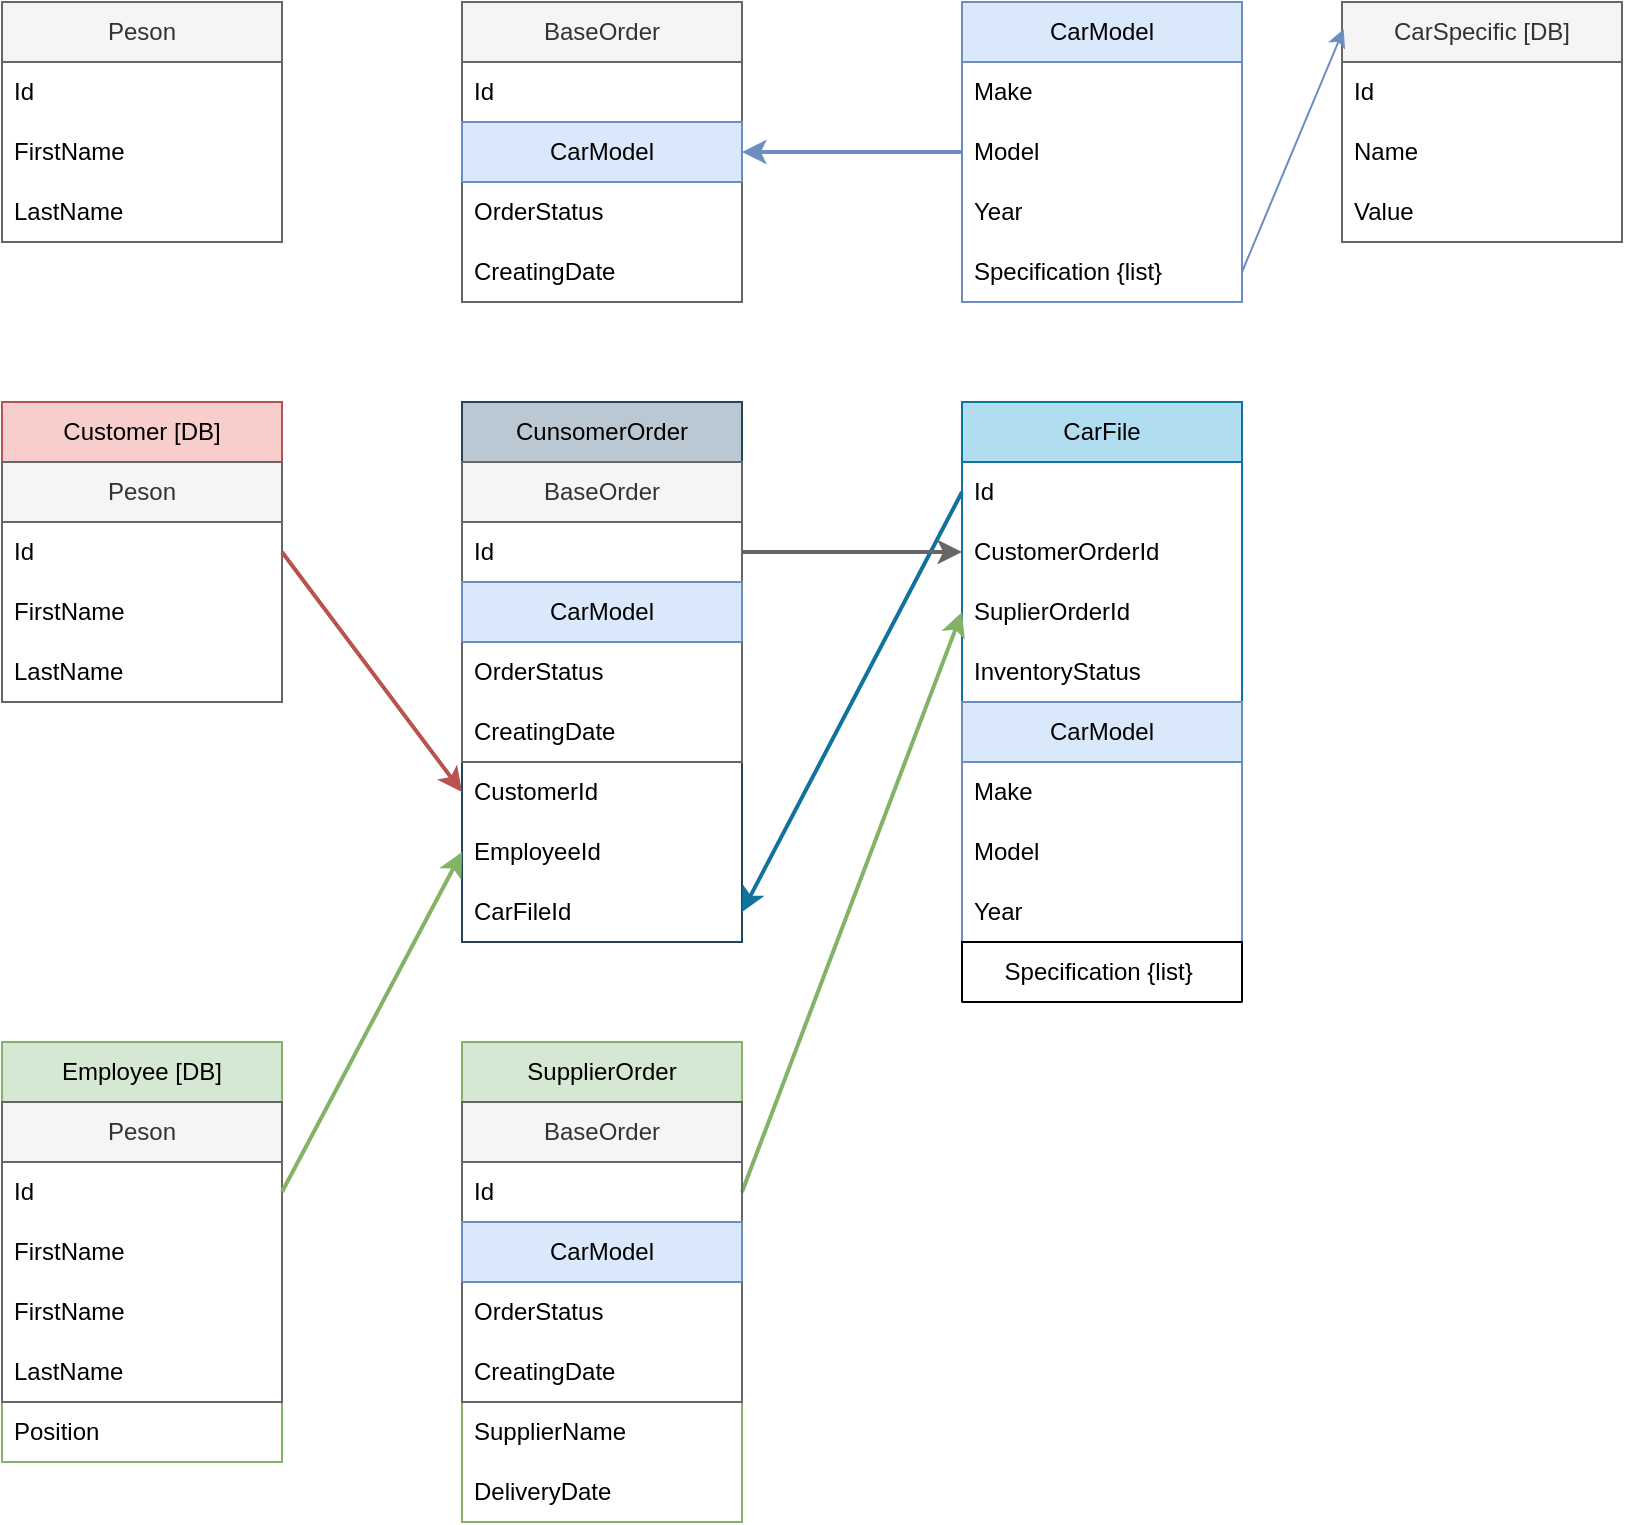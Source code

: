 <mxfile version="24.1.0" type="device" pages="2">
  <diagram name="Object" id="bpm5chE8lSnPm8lg87Cs">
    <mxGraphModel dx="1877" dy="621" grid="1" gridSize="10" guides="1" tooltips="1" connect="1" arrows="1" fold="1" page="1" pageScale="1" pageWidth="827" pageHeight="1169" math="0" shadow="0">
      <root>
        <mxCell id="0" />
        <mxCell id="1" parent="0" />
        <mxCell id="2c8GSqsffMtNR6PWvHCJ-2" value="Employee [DB]" style="swimlane;fontStyle=0;childLayout=stackLayout;horizontal=1;startSize=30;horizontalStack=0;resizeParent=1;resizeParentMax=0;resizeLast=0;collapsible=1;marginBottom=0;whiteSpace=wrap;html=1;fillColor=#d5e8d4;strokeColor=#82b366;" vertex="1" parent="1">
          <mxGeometry x="-310" y="540" width="140" height="210" as="geometry" />
        </mxCell>
        <mxCell id="PHymTagOxx6_oRwfey4x-19" value="Peson" style="swimlane;fontStyle=0;childLayout=stackLayout;horizontal=1;startSize=30;horizontalStack=0;resizeParent=1;resizeParentMax=0;resizeLast=0;collapsible=1;marginBottom=0;whiteSpace=wrap;html=1;fillColor=#f5f5f5;fontColor=#333333;strokeColor=#666666;" vertex="1" parent="2c8GSqsffMtNR6PWvHCJ-2">
          <mxGeometry y="30" width="140" height="150" as="geometry">
            <mxRectangle y="30" width="140" height="30" as="alternateBounds" />
          </mxGeometry>
        </mxCell>
        <mxCell id="PHymTagOxx6_oRwfey4x-20" value="Id" style="text;strokeColor=none;fillColor=none;align=left;verticalAlign=middle;spacingLeft=4;spacingRight=4;overflow=hidden;points=[[0,0.5],[1,0.5]];portConstraint=eastwest;rotatable=0;whiteSpace=wrap;html=1;" vertex="1" parent="PHymTagOxx6_oRwfey4x-19">
          <mxGeometry y="30" width="140" height="30" as="geometry" />
        </mxCell>
        <mxCell id="PHymTagOxx6_oRwfey4x-21" value="FirstName" style="text;strokeColor=none;fillColor=none;align=left;verticalAlign=middle;spacingLeft=4;spacingRight=4;overflow=hidden;points=[[0,0.5],[1,0.5]];portConstraint=eastwest;rotatable=0;whiteSpace=wrap;html=1;" vertex="1" parent="PHymTagOxx6_oRwfey4x-19">
          <mxGeometry y="60" width="140" height="30" as="geometry" />
        </mxCell>
        <mxCell id="PHymTagOxx6_oRwfey4x-23" value="FirstName" style="text;strokeColor=none;fillColor=none;align=left;verticalAlign=middle;spacingLeft=4;spacingRight=4;overflow=hidden;points=[[0,0.5],[1,0.5]];portConstraint=eastwest;rotatable=0;whiteSpace=wrap;html=1;" vertex="1" parent="PHymTagOxx6_oRwfey4x-19">
          <mxGeometry y="90" width="140" height="30" as="geometry" />
        </mxCell>
        <mxCell id="PHymTagOxx6_oRwfey4x-22" value="LastName" style="text;strokeColor=none;fillColor=none;align=left;verticalAlign=middle;spacingLeft=4;spacingRight=4;overflow=hidden;points=[[0,0.5],[1,0.5]];portConstraint=eastwest;rotatable=0;whiteSpace=wrap;html=1;" vertex="1" parent="PHymTagOxx6_oRwfey4x-19">
          <mxGeometry y="120" width="140" height="30" as="geometry" />
        </mxCell>
        <mxCell id="2c8GSqsffMtNR6PWvHCJ-6" value="Position" style="text;strokeColor=none;fillColor=none;align=left;verticalAlign=middle;spacingLeft=4;spacingRight=4;overflow=hidden;points=[[0,0.5],[1,0.5]];portConstraint=eastwest;rotatable=0;whiteSpace=wrap;html=1;" vertex="1" parent="2c8GSqsffMtNR6PWvHCJ-2">
          <mxGeometry y="180" width="140" height="30" as="geometry" />
        </mxCell>
        <mxCell id="2c8GSqsffMtNR6PWvHCJ-7" value="Customer [DB]" style="swimlane;fontStyle=0;childLayout=stackLayout;horizontal=1;startSize=30;horizontalStack=0;resizeParent=1;resizeParentMax=0;resizeLast=0;collapsible=1;marginBottom=0;whiteSpace=wrap;html=1;fillColor=#f8cecc;strokeColor=#b85450;" vertex="1" parent="1">
          <mxGeometry x="-310" y="220" width="140" height="150" as="geometry" />
        </mxCell>
        <mxCell id="PHymTagOxx6_oRwfey4x-14" value="Peson" style="swimlane;fontStyle=0;childLayout=stackLayout;horizontal=1;startSize=30;horizontalStack=0;resizeParent=1;resizeParentMax=0;resizeLast=0;collapsible=1;marginBottom=0;whiteSpace=wrap;html=1;fillColor=#f5f5f5;fontColor=#333333;strokeColor=#666666;" vertex="1" parent="2c8GSqsffMtNR6PWvHCJ-7">
          <mxGeometry y="30" width="140" height="120" as="geometry">
            <mxRectangle y="30" width="140" height="30" as="alternateBounds" />
          </mxGeometry>
        </mxCell>
        <mxCell id="PHymTagOxx6_oRwfey4x-15" value="Id" style="text;strokeColor=none;fillColor=none;align=left;verticalAlign=middle;spacingLeft=4;spacingRight=4;overflow=hidden;points=[[0,0.5],[1,0.5]];portConstraint=eastwest;rotatable=0;whiteSpace=wrap;html=1;" vertex="1" parent="PHymTagOxx6_oRwfey4x-14">
          <mxGeometry y="30" width="140" height="30" as="geometry" />
        </mxCell>
        <mxCell id="PHymTagOxx6_oRwfey4x-16" value="FirstName" style="text;strokeColor=none;fillColor=none;align=left;verticalAlign=middle;spacingLeft=4;spacingRight=4;overflow=hidden;points=[[0,0.5],[1,0.5]];portConstraint=eastwest;rotatable=0;whiteSpace=wrap;html=1;" vertex="1" parent="PHymTagOxx6_oRwfey4x-14">
          <mxGeometry y="60" width="140" height="30" as="geometry" />
        </mxCell>
        <mxCell id="PHymTagOxx6_oRwfey4x-17" value="LastName" style="text;strokeColor=none;fillColor=none;align=left;verticalAlign=middle;spacingLeft=4;spacingRight=4;overflow=hidden;points=[[0,0.5],[1,0.5]];portConstraint=eastwest;rotatable=0;whiteSpace=wrap;html=1;" vertex="1" parent="PHymTagOxx6_oRwfey4x-14">
          <mxGeometry y="90" width="140" height="30" as="geometry" />
        </mxCell>
        <mxCell id="2c8GSqsffMtNR6PWvHCJ-22" value="CarSpecific [DB]" style="swimlane;fontStyle=0;childLayout=stackLayout;horizontal=1;startSize=30;horizontalStack=0;resizeParent=1;resizeParentMax=0;resizeLast=0;collapsible=1;marginBottom=0;whiteSpace=wrap;html=1;fillColor=#f5f5f5;fontColor=#333333;strokeColor=#666666;" vertex="1" parent="1">
          <mxGeometry x="360" y="20" width="140" height="120" as="geometry" />
        </mxCell>
        <mxCell id="2c8GSqsffMtNR6PWvHCJ-23" value="Id" style="text;strokeColor=none;fillColor=none;align=left;verticalAlign=middle;spacingLeft=4;spacingRight=4;overflow=hidden;points=[[0,0.5],[1,0.5]];portConstraint=eastwest;rotatable=0;whiteSpace=wrap;html=1;" vertex="1" parent="2c8GSqsffMtNR6PWvHCJ-22">
          <mxGeometry y="30" width="140" height="30" as="geometry" />
        </mxCell>
        <mxCell id="2c8GSqsffMtNR6PWvHCJ-24" value="Name" style="text;strokeColor=none;fillColor=none;align=left;verticalAlign=middle;spacingLeft=4;spacingRight=4;overflow=hidden;points=[[0,0.5],[1,0.5]];portConstraint=eastwest;rotatable=0;whiteSpace=wrap;html=1;" vertex="1" parent="2c8GSqsffMtNR6PWvHCJ-22">
          <mxGeometry y="60" width="140" height="30" as="geometry" />
        </mxCell>
        <mxCell id="2c8GSqsffMtNR6PWvHCJ-25" value="Value" style="text;strokeColor=none;fillColor=none;align=left;verticalAlign=middle;spacingLeft=4;spacingRight=4;overflow=hidden;points=[[0,0.5],[1,0.5]];portConstraint=eastwest;rotatable=0;whiteSpace=wrap;html=1;" vertex="1" parent="2c8GSqsffMtNR6PWvHCJ-22">
          <mxGeometry y="90" width="140" height="30" as="geometry" />
        </mxCell>
        <mxCell id="2c8GSqsffMtNR6PWvHCJ-26" style="edgeStyle=none;rounded=0;orthogonalLoop=1;jettySize=auto;html=1;entryX=0.006;entryY=0.113;entryDx=0;entryDy=0;entryPerimeter=0;fillColor=#dae8fc;strokeColor=#6c8ebf;exitX=1;exitY=0.5;exitDx=0;exitDy=0;" edge="1" parent="1" source="2c8GSqsffMtNR6PWvHCJ-20" target="2c8GSqsffMtNR6PWvHCJ-22">
          <mxGeometry relative="1" as="geometry" />
        </mxCell>
        <mxCell id="2c8GSqsffMtNR6PWvHCJ-28" value="CarFile" style="swimlane;fontStyle=0;childLayout=stackLayout;horizontal=1;startSize=30;horizontalStack=0;resizeParent=1;resizeParentMax=0;resizeLast=0;collapsible=1;marginBottom=0;whiteSpace=wrap;html=1;fillColor=#b1ddf0;strokeColor=#10739e;" vertex="1" parent="1">
          <mxGeometry x="170" y="220" width="140" height="300" as="geometry" />
        </mxCell>
        <mxCell id="2c8GSqsffMtNR6PWvHCJ-29" value="Id" style="text;strokeColor=none;fillColor=none;align=left;verticalAlign=middle;spacingLeft=4;spacingRight=4;overflow=hidden;points=[[0,0.5],[1,0.5]];portConstraint=eastwest;rotatable=0;whiteSpace=wrap;html=1;" vertex="1" parent="2c8GSqsffMtNR6PWvHCJ-28">
          <mxGeometry y="30" width="140" height="30" as="geometry" />
        </mxCell>
        <mxCell id="2c8GSqsffMtNR6PWvHCJ-31" value="CustomerOrderId" style="text;strokeColor=none;fillColor=none;align=left;verticalAlign=middle;spacingLeft=4;spacingRight=4;overflow=hidden;points=[[0,0.5],[1,0.5]];portConstraint=eastwest;rotatable=0;whiteSpace=wrap;html=1;" vertex="1" parent="2c8GSqsffMtNR6PWvHCJ-28">
          <mxGeometry y="60" width="140" height="30" as="geometry" />
        </mxCell>
        <mxCell id="2c8GSqsffMtNR6PWvHCJ-30" value="SuplierOrderId" style="text;strokeColor=none;fillColor=none;align=left;verticalAlign=middle;spacingLeft=4;spacingRight=4;overflow=hidden;points=[[0,0.5],[1,0.5]];portConstraint=eastwest;rotatable=0;whiteSpace=wrap;html=1;" vertex="1" parent="2c8GSqsffMtNR6PWvHCJ-28">
          <mxGeometry y="90" width="140" height="30" as="geometry" />
        </mxCell>
        <mxCell id="2c8GSqsffMtNR6PWvHCJ-62" value="InventoryStatus" style="text;strokeColor=none;fillColor=none;align=left;verticalAlign=middle;spacingLeft=4;spacingRight=4;overflow=hidden;points=[[0,0.5],[1,0.5]];portConstraint=eastwest;rotatable=0;whiteSpace=wrap;html=1;" vertex="1" parent="2c8GSqsffMtNR6PWvHCJ-28">
          <mxGeometry y="120" width="140" height="30" as="geometry" />
        </mxCell>
        <mxCell id="2c8GSqsffMtNR6PWvHCJ-32" value="CarModel" style="swimlane;fontStyle=0;childLayout=stackLayout;horizontal=1;startSize=30;horizontalStack=0;resizeParent=1;resizeParentMax=0;resizeLast=0;collapsible=1;marginBottom=0;whiteSpace=wrap;html=1;fillColor=#dae8fc;strokeColor=#6c8ebf;" vertex="1" parent="2c8GSqsffMtNR6PWvHCJ-28">
          <mxGeometry y="150" width="140" height="150" as="geometry">
            <mxRectangle y="150" width="140" height="30" as="alternateBounds" />
          </mxGeometry>
        </mxCell>
        <mxCell id="2c8GSqsffMtNR6PWvHCJ-33" value="Make" style="text;strokeColor=none;fillColor=none;align=left;verticalAlign=middle;spacingLeft=4;spacingRight=4;overflow=hidden;points=[[0,0.5],[1,0.5]];portConstraint=eastwest;rotatable=0;whiteSpace=wrap;html=1;" vertex="1" parent="2c8GSqsffMtNR6PWvHCJ-32">
          <mxGeometry y="30" width="140" height="30" as="geometry" />
        </mxCell>
        <mxCell id="2c8GSqsffMtNR6PWvHCJ-34" value="Model" style="text;strokeColor=none;fillColor=none;align=left;verticalAlign=middle;spacingLeft=4;spacingRight=4;overflow=hidden;points=[[0,0.5],[1,0.5]];portConstraint=eastwest;rotatable=0;whiteSpace=wrap;html=1;" vertex="1" parent="2c8GSqsffMtNR6PWvHCJ-32">
          <mxGeometry y="60" width="140" height="30" as="geometry" />
        </mxCell>
        <mxCell id="2c8GSqsffMtNR6PWvHCJ-35" value="Year" style="text;strokeColor=none;fillColor=none;align=left;verticalAlign=middle;spacingLeft=4;spacingRight=4;overflow=hidden;points=[[0,0.5],[1,0.5]];portConstraint=eastwest;rotatable=0;whiteSpace=wrap;html=1;" vertex="1" parent="2c8GSqsffMtNR6PWvHCJ-32">
          <mxGeometry y="90" width="140" height="30" as="geometry" />
        </mxCell>
        <mxCell id="2c8GSqsffMtNR6PWvHCJ-41" value="&lt;span style=&quot;text-align: left;&quot;&gt;Specification {list}&amp;nbsp;&lt;/span&gt;" style="swimlane;fontStyle=0;childLayout=stackLayout;horizontal=1;startSize=30;horizontalStack=0;resizeParent=1;resizeParentMax=0;resizeLast=0;collapsible=1;marginBottom=0;whiteSpace=wrap;html=1;" vertex="1" collapsed="1" parent="2c8GSqsffMtNR6PWvHCJ-32">
          <mxGeometry y="120" width="140" height="30" as="geometry">
            <mxRectangle y="120" width="140" height="120" as="alternateBounds" />
          </mxGeometry>
        </mxCell>
        <mxCell id="2c8GSqsffMtNR6PWvHCJ-45" value="CarSpecific [DB]" style="swimlane;fontStyle=0;childLayout=stackLayout;horizontal=1;startSize=30;horizontalStack=0;resizeParent=1;resizeParentMax=0;resizeLast=0;collapsible=1;marginBottom=0;whiteSpace=wrap;html=1;fillColor=#f5f5f5;fontColor=#333333;strokeColor=#666666;" vertex="1" collapsed="1" parent="2c8GSqsffMtNR6PWvHCJ-41">
          <mxGeometry y="30" width="140" height="30" as="geometry">
            <mxRectangle y="60" width="140" height="120" as="alternateBounds" />
          </mxGeometry>
        </mxCell>
        <mxCell id="2c8GSqsffMtNR6PWvHCJ-46" value="Id" style="text;strokeColor=none;fillColor=none;align=left;verticalAlign=middle;spacingLeft=4;spacingRight=4;overflow=hidden;points=[[0,0.5],[1,0.5]];portConstraint=eastwest;rotatable=0;whiteSpace=wrap;html=1;" vertex="1" parent="2c8GSqsffMtNR6PWvHCJ-45">
          <mxGeometry y="30" width="140" height="30" as="geometry" />
        </mxCell>
        <mxCell id="2c8GSqsffMtNR6PWvHCJ-47" value="Name" style="text;strokeColor=none;fillColor=none;align=left;verticalAlign=middle;spacingLeft=4;spacingRight=4;overflow=hidden;points=[[0,0.5],[1,0.5]];portConstraint=eastwest;rotatable=0;whiteSpace=wrap;html=1;" vertex="1" parent="2c8GSqsffMtNR6PWvHCJ-45">
          <mxGeometry y="60" width="140" height="30" as="geometry" />
        </mxCell>
        <mxCell id="2c8GSqsffMtNR6PWvHCJ-48" value="Value" style="text;strokeColor=none;fillColor=none;align=left;verticalAlign=middle;spacingLeft=4;spacingRight=4;overflow=hidden;points=[[0,0.5],[1,0.5]];portConstraint=eastwest;rotatable=0;whiteSpace=wrap;html=1;" vertex="1" parent="2c8GSqsffMtNR6PWvHCJ-45">
          <mxGeometry y="90" width="140" height="30" as="geometry" />
        </mxCell>
        <mxCell id="2c8GSqsffMtNR6PWvHCJ-53" value="CarSpecific [DB]" style="swimlane;fontStyle=0;childLayout=stackLayout;horizontal=1;startSize=30;horizontalStack=0;resizeParent=1;resizeParentMax=0;resizeLast=0;collapsible=1;marginBottom=0;whiteSpace=wrap;html=1;fillColor=#f5f5f5;fontColor=#333333;strokeColor=#666666;" vertex="1" collapsed="1" parent="2c8GSqsffMtNR6PWvHCJ-41">
          <mxGeometry y="60" width="140" height="30" as="geometry">
            <mxRectangle y="60" width="140" height="120" as="alternateBounds" />
          </mxGeometry>
        </mxCell>
        <mxCell id="2c8GSqsffMtNR6PWvHCJ-54" value="Id" style="text;strokeColor=none;fillColor=none;align=left;verticalAlign=middle;spacingLeft=4;spacingRight=4;overflow=hidden;points=[[0,0.5],[1,0.5]];portConstraint=eastwest;rotatable=0;whiteSpace=wrap;html=1;" vertex="1" parent="2c8GSqsffMtNR6PWvHCJ-53">
          <mxGeometry y="30" width="140" height="30" as="geometry" />
        </mxCell>
        <mxCell id="2c8GSqsffMtNR6PWvHCJ-55" value="Name" style="text;strokeColor=none;fillColor=none;align=left;verticalAlign=middle;spacingLeft=4;spacingRight=4;overflow=hidden;points=[[0,0.5],[1,0.5]];portConstraint=eastwest;rotatable=0;whiteSpace=wrap;html=1;" vertex="1" parent="2c8GSqsffMtNR6PWvHCJ-53">
          <mxGeometry y="60" width="140" height="30" as="geometry" />
        </mxCell>
        <mxCell id="2c8GSqsffMtNR6PWvHCJ-56" value="Value" style="text;strokeColor=none;fillColor=none;align=left;verticalAlign=middle;spacingLeft=4;spacingRight=4;overflow=hidden;points=[[0,0.5],[1,0.5]];portConstraint=eastwest;rotatable=0;whiteSpace=wrap;html=1;" vertex="1" parent="2c8GSqsffMtNR6PWvHCJ-53">
          <mxGeometry y="90" width="140" height="30" as="geometry" />
        </mxCell>
        <mxCell id="2c8GSqsffMtNR6PWvHCJ-57" value="CarSpecific [DB]" style="swimlane;fontStyle=0;childLayout=stackLayout;horizontal=1;startSize=30;horizontalStack=0;resizeParent=1;resizeParentMax=0;resizeLast=0;collapsible=1;marginBottom=0;whiteSpace=wrap;html=1;fillColor=#f5f5f5;fontColor=#333333;strokeColor=#666666;" vertex="1" collapsed="1" parent="2c8GSqsffMtNR6PWvHCJ-41">
          <mxGeometry y="90" width="140" height="30" as="geometry">
            <mxRectangle y="60" width="140" height="120" as="alternateBounds" />
          </mxGeometry>
        </mxCell>
        <mxCell id="2c8GSqsffMtNR6PWvHCJ-58" value="Id" style="text;strokeColor=none;fillColor=none;align=left;verticalAlign=middle;spacingLeft=4;spacingRight=4;overflow=hidden;points=[[0,0.5],[1,0.5]];portConstraint=eastwest;rotatable=0;whiteSpace=wrap;html=1;" vertex="1" parent="2c8GSqsffMtNR6PWvHCJ-57">
          <mxGeometry y="30" width="140" height="30" as="geometry" />
        </mxCell>
        <mxCell id="2c8GSqsffMtNR6PWvHCJ-59" value="Name" style="text;strokeColor=none;fillColor=none;align=left;verticalAlign=middle;spacingLeft=4;spacingRight=4;overflow=hidden;points=[[0,0.5],[1,0.5]];portConstraint=eastwest;rotatable=0;whiteSpace=wrap;html=1;" vertex="1" parent="2c8GSqsffMtNR6PWvHCJ-57">
          <mxGeometry y="60" width="140" height="30" as="geometry" />
        </mxCell>
        <mxCell id="2c8GSqsffMtNR6PWvHCJ-60" value="Value" style="text;strokeColor=none;fillColor=none;align=left;verticalAlign=middle;spacingLeft=4;spacingRight=4;overflow=hidden;points=[[0,0.5],[1,0.5]];portConstraint=eastwest;rotatable=0;whiteSpace=wrap;html=1;" vertex="1" parent="2c8GSqsffMtNR6PWvHCJ-57">
          <mxGeometry y="90" width="140" height="30" as="geometry" />
        </mxCell>
        <mxCell id="PHymTagOxx6_oRwfey4x-24" style="edgeStyle=none;rounded=0;orthogonalLoop=1;jettySize=auto;html=1;fillColor=#dae8fc;strokeColor=#6c8ebf;strokeWidth=2;" edge="1" parent="1" source="2c8GSqsffMtNR6PWvHCJ-16" target="PHymTagOxx6_oRwfey4x-2">
          <mxGeometry relative="1" as="geometry" />
        </mxCell>
        <mxCell id="2c8GSqsffMtNR6PWvHCJ-16" value="CarModel" style="swimlane;fontStyle=0;childLayout=stackLayout;horizontal=1;startSize=30;horizontalStack=0;resizeParent=1;resizeParentMax=0;resizeLast=0;collapsible=1;marginBottom=0;whiteSpace=wrap;html=1;fillColor=#dae8fc;strokeColor=#6c8ebf;" vertex="1" parent="1">
          <mxGeometry x="170" y="20" width="140" height="150" as="geometry">
            <mxRectangle x="170" y="20" width="140" height="30" as="alternateBounds" />
          </mxGeometry>
        </mxCell>
        <mxCell id="2c8GSqsffMtNR6PWvHCJ-17" value="Make" style="text;strokeColor=none;fillColor=none;align=left;verticalAlign=middle;spacingLeft=4;spacingRight=4;overflow=hidden;points=[[0,0.5],[1,0.5]];portConstraint=eastwest;rotatable=0;whiteSpace=wrap;html=1;" vertex="1" parent="2c8GSqsffMtNR6PWvHCJ-16">
          <mxGeometry y="30" width="140" height="30" as="geometry" />
        </mxCell>
        <mxCell id="2c8GSqsffMtNR6PWvHCJ-18" value="Model" style="text;strokeColor=none;fillColor=none;align=left;verticalAlign=middle;spacingLeft=4;spacingRight=4;overflow=hidden;points=[[0,0.5],[1,0.5]];portConstraint=eastwest;rotatable=0;whiteSpace=wrap;html=1;" vertex="1" parent="2c8GSqsffMtNR6PWvHCJ-16">
          <mxGeometry y="60" width="140" height="30" as="geometry" />
        </mxCell>
        <mxCell id="2c8GSqsffMtNR6PWvHCJ-19" value="Year" style="text;strokeColor=none;fillColor=none;align=left;verticalAlign=middle;spacingLeft=4;spacingRight=4;overflow=hidden;points=[[0,0.5],[1,0.5]];portConstraint=eastwest;rotatable=0;whiteSpace=wrap;html=1;" vertex="1" parent="2c8GSqsffMtNR6PWvHCJ-16">
          <mxGeometry y="90" width="140" height="30" as="geometry" />
        </mxCell>
        <mxCell id="2c8GSqsffMtNR6PWvHCJ-20" value="Specification {list}" style="text;strokeColor=none;fillColor=none;align=left;verticalAlign=middle;spacingLeft=4;spacingRight=4;overflow=hidden;points=[[0,0.5],[1,0.5]];portConstraint=eastwest;rotatable=0;whiteSpace=wrap;html=1;" vertex="1" parent="2c8GSqsffMtNR6PWvHCJ-16">
          <mxGeometry y="120" width="140" height="30" as="geometry" />
        </mxCell>
        <mxCell id="2c8GSqsffMtNR6PWvHCJ-63" value="CunsomerOrder" style="swimlane;fontStyle=0;childLayout=stackLayout;horizontal=1;startSize=30;horizontalStack=0;resizeParent=1;resizeParentMax=0;resizeLast=0;collapsible=1;marginBottom=0;whiteSpace=wrap;html=1;fillColor=#bac8d3;strokeColor=#23445d;" vertex="1" parent="1">
          <mxGeometry x="-80" y="220" width="140" height="270" as="geometry" />
        </mxCell>
        <mxCell id="2c8GSqsffMtNR6PWvHCJ-98" value="BaseOrder" style="swimlane;fontStyle=0;childLayout=stackLayout;horizontal=1;startSize=30;horizontalStack=0;resizeParent=1;resizeParentMax=0;resizeLast=0;collapsible=1;marginBottom=0;whiteSpace=wrap;html=1;fillColor=#f5f5f5;fontColor=#333333;strokeColor=#666666;" vertex="1" parent="2c8GSqsffMtNR6PWvHCJ-63">
          <mxGeometry y="30" width="140" height="150" as="geometry">
            <mxRectangle y="30" width="140" height="30" as="alternateBounds" />
          </mxGeometry>
        </mxCell>
        <mxCell id="2c8GSqsffMtNR6PWvHCJ-99" value="Id" style="text;strokeColor=none;fillColor=none;align=left;verticalAlign=middle;spacingLeft=4;spacingRight=4;overflow=hidden;points=[[0,0.5],[1,0.5]];portConstraint=eastwest;rotatable=0;whiteSpace=wrap;html=1;" vertex="1" parent="2c8GSqsffMtNR6PWvHCJ-98">
          <mxGeometry y="30" width="140" height="30" as="geometry" />
        </mxCell>
        <mxCell id="2c8GSqsffMtNR6PWvHCJ-103" value="CarModel" style="swimlane;fontStyle=0;childLayout=stackLayout;horizontal=1;startSize=30;horizontalStack=0;resizeParent=1;resizeParentMax=0;resizeLast=0;collapsible=1;marginBottom=0;whiteSpace=wrap;html=1;fillColor=#dae8fc;strokeColor=#6c8ebf;" vertex="1" collapsed="1" parent="2c8GSqsffMtNR6PWvHCJ-98">
          <mxGeometry y="60" width="140" height="30" as="geometry">
            <mxRectangle y="60" width="140" height="150" as="alternateBounds" />
          </mxGeometry>
        </mxCell>
        <mxCell id="2c8GSqsffMtNR6PWvHCJ-104" value="Make" style="text;strokeColor=none;fillColor=none;align=left;verticalAlign=middle;spacingLeft=4;spacingRight=4;overflow=hidden;points=[[0,0.5],[1,0.5]];portConstraint=eastwest;rotatable=0;whiteSpace=wrap;html=1;" vertex="1" parent="2c8GSqsffMtNR6PWvHCJ-103">
          <mxGeometry y="30" width="140" height="30" as="geometry" />
        </mxCell>
        <mxCell id="2c8GSqsffMtNR6PWvHCJ-105" value="Model" style="text;strokeColor=none;fillColor=none;align=left;verticalAlign=middle;spacingLeft=4;spacingRight=4;overflow=hidden;points=[[0,0.5],[1,0.5]];portConstraint=eastwest;rotatable=0;whiteSpace=wrap;html=1;" vertex="1" parent="2c8GSqsffMtNR6PWvHCJ-103">
          <mxGeometry y="60" width="140" height="30" as="geometry" />
        </mxCell>
        <mxCell id="2c8GSqsffMtNR6PWvHCJ-106" value="Year" style="text;strokeColor=none;fillColor=none;align=left;verticalAlign=middle;spacingLeft=4;spacingRight=4;overflow=hidden;points=[[0,0.5],[1,0.5]];portConstraint=eastwest;rotatable=0;whiteSpace=wrap;html=1;" vertex="1" parent="2c8GSqsffMtNR6PWvHCJ-103">
          <mxGeometry y="90" width="140" height="30" as="geometry" />
        </mxCell>
        <mxCell id="2c8GSqsffMtNR6PWvHCJ-107" value="Specification {list}" style="text;strokeColor=none;fillColor=none;align=left;verticalAlign=middle;spacingLeft=4;spacingRight=4;overflow=hidden;points=[[0,0.5],[1,0.5]];portConstraint=eastwest;rotatable=0;whiteSpace=wrap;html=1;" vertex="1" parent="2c8GSqsffMtNR6PWvHCJ-103">
          <mxGeometry y="120" width="140" height="30" as="geometry" />
        </mxCell>
        <mxCell id="2c8GSqsffMtNR6PWvHCJ-101" value="OrderStatus" style="text;strokeColor=none;fillColor=none;align=left;verticalAlign=middle;spacingLeft=4;spacingRight=4;overflow=hidden;points=[[0,0.5],[1,0.5]];portConstraint=eastwest;rotatable=0;whiteSpace=wrap;html=1;" vertex="1" parent="2c8GSqsffMtNR6PWvHCJ-98">
          <mxGeometry y="90" width="140" height="30" as="geometry" />
        </mxCell>
        <mxCell id="2c8GSqsffMtNR6PWvHCJ-102" value="CreatingDate" style="text;strokeColor=none;fillColor=none;align=left;verticalAlign=middle;spacingLeft=4;spacingRight=4;overflow=hidden;points=[[0,0.5],[1,0.5]];portConstraint=eastwest;rotatable=0;whiteSpace=wrap;html=1;" vertex="1" parent="2c8GSqsffMtNR6PWvHCJ-98">
          <mxGeometry y="120" width="140" height="30" as="geometry" />
        </mxCell>
        <mxCell id="2c8GSqsffMtNR6PWvHCJ-70" value="CustomerId" style="text;strokeColor=none;fillColor=none;align=left;verticalAlign=middle;spacingLeft=4;spacingRight=4;overflow=hidden;points=[[0,0.5],[1,0.5]];portConstraint=eastwest;rotatable=0;whiteSpace=wrap;html=1;" vertex="1" parent="2c8GSqsffMtNR6PWvHCJ-63">
          <mxGeometry y="180" width="140" height="30" as="geometry" />
        </mxCell>
        <mxCell id="2c8GSqsffMtNR6PWvHCJ-108" value="EmployeeId" style="text;strokeColor=none;fillColor=none;align=left;verticalAlign=middle;spacingLeft=4;spacingRight=4;overflow=hidden;points=[[0,0.5],[1,0.5]];portConstraint=eastwest;rotatable=0;whiteSpace=wrap;html=1;" vertex="1" parent="2c8GSqsffMtNR6PWvHCJ-63">
          <mxGeometry y="210" width="140" height="30" as="geometry" />
        </mxCell>
        <mxCell id="2c8GSqsffMtNR6PWvHCJ-71" value="CarFileId" style="text;strokeColor=none;fillColor=none;align=left;verticalAlign=middle;spacingLeft=4;spacingRight=4;overflow=hidden;points=[[0,0.5],[1,0.5]];portConstraint=eastwest;rotatable=0;whiteSpace=wrap;html=1;" vertex="1" parent="2c8GSqsffMtNR6PWvHCJ-63">
          <mxGeometry y="240" width="140" height="30" as="geometry" />
        </mxCell>
        <mxCell id="2c8GSqsffMtNR6PWvHCJ-72" style="edgeStyle=none;rounded=0;orthogonalLoop=1;jettySize=auto;html=1;entryX=1;entryY=0.5;entryDx=0;entryDy=0;fillColor=#b1ddf0;strokeColor=#10739e;strokeWidth=2;exitX=0;exitY=0.5;exitDx=0;exitDy=0;" edge="1" parent="1" source="2c8GSqsffMtNR6PWvHCJ-29" target="2c8GSqsffMtNR6PWvHCJ-71">
          <mxGeometry relative="1" as="geometry" />
        </mxCell>
        <mxCell id="2c8GSqsffMtNR6PWvHCJ-75" style="edgeStyle=none;rounded=0;orthogonalLoop=1;jettySize=auto;html=1;entryX=0;entryY=0.5;entryDx=0;entryDy=0;exitX=1;exitY=0.5;exitDx=0;exitDy=0;fillColor=#d5e8d4;strokeColor=#82b366;strokeWidth=2;" edge="1" parent="1" source="PHymTagOxx6_oRwfey4x-20" target="2c8GSqsffMtNR6PWvHCJ-108">
          <mxGeometry relative="1" as="geometry">
            <mxPoint x="-210" y="438.5" as="sourcePoint" />
          </mxGeometry>
        </mxCell>
        <mxCell id="2c8GSqsffMtNR6PWvHCJ-76" style="edgeStyle=none;rounded=0;orthogonalLoop=1;jettySize=auto;html=1;entryX=0;entryY=0.5;entryDx=0;entryDy=0;exitX=1;exitY=0.5;exitDx=0;exitDy=0;fillColor=#f8cecc;strokeColor=#b85450;strokeWidth=2;" edge="1" parent="1" source="PHymTagOxx6_oRwfey4x-15" target="2c8GSqsffMtNR6PWvHCJ-70">
          <mxGeometry relative="1" as="geometry">
            <mxPoint x="-260" y="280" as="sourcePoint" />
            <mxPoint x="-80" y="405" as="targetPoint" />
          </mxGeometry>
        </mxCell>
        <mxCell id="2c8GSqsffMtNR6PWvHCJ-85" value="BaseOrder" style="swimlane;fontStyle=0;childLayout=stackLayout;horizontal=1;startSize=30;horizontalStack=0;resizeParent=1;resizeParentMax=0;resizeLast=0;collapsible=1;marginBottom=0;whiteSpace=wrap;html=1;fillColor=#f5f5f5;fontColor=#333333;strokeColor=#666666;" vertex="1" parent="1">
          <mxGeometry x="-80" y="20" width="140" height="150" as="geometry" />
        </mxCell>
        <mxCell id="2c8GSqsffMtNR6PWvHCJ-87" value="Id" style="text;strokeColor=none;fillColor=none;align=left;verticalAlign=middle;spacingLeft=4;spacingRight=4;overflow=hidden;points=[[0,0.5],[1,0.5]];portConstraint=eastwest;rotatable=0;whiteSpace=wrap;html=1;" vertex="1" parent="2c8GSqsffMtNR6PWvHCJ-85">
          <mxGeometry y="30" width="140" height="30" as="geometry" />
        </mxCell>
        <mxCell id="PHymTagOxx6_oRwfey4x-2" value="CarModel" style="swimlane;fontStyle=0;childLayout=stackLayout;horizontal=1;startSize=30;horizontalStack=0;resizeParent=1;resizeParentMax=0;resizeLast=0;collapsible=1;marginBottom=0;whiteSpace=wrap;html=1;fillColor=#dae8fc;strokeColor=#6c8ebf;" vertex="1" collapsed="1" parent="2c8GSqsffMtNR6PWvHCJ-85">
          <mxGeometry y="60" width="140" height="30" as="geometry">
            <mxRectangle y="60" width="140" height="150" as="alternateBounds" />
          </mxGeometry>
        </mxCell>
        <mxCell id="PHymTagOxx6_oRwfey4x-3" value="Make" style="text;strokeColor=none;fillColor=none;align=left;verticalAlign=middle;spacingLeft=4;spacingRight=4;overflow=hidden;points=[[0,0.5],[1,0.5]];portConstraint=eastwest;rotatable=0;whiteSpace=wrap;html=1;" vertex="1" parent="PHymTagOxx6_oRwfey4x-2">
          <mxGeometry y="30" width="140" height="30" as="geometry" />
        </mxCell>
        <mxCell id="PHymTagOxx6_oRwfey4x-4" value="Model" style="text;strokeColor=none;fillColor=none;align=left;verticalAlign=middle;spacingLeft=4;spacingRight=4;overflow=hidden;points=[[0,0.5],[1,0.5]];portConstraint=eastwest;rotatable=0;whiteSpace=wrap;html=1;" vertex="1" parent="PHymTagOxx6_oRwfey4x-2">
          <mxGeometry y="60" width="140" height="30" as="geometry" />
        </mxCell>
        <mxCell id="PHymTagOxx6_oRwfey4x-5" value="Year" style="text;strokeColor=none;fillColor=none;align=left;verticalAlign=middle;spacingLeft=4;spacingRight=4;overflow=hidden;points=[[0,0.5],[1,0.5]];portConstraint=eastwest;rotatable=0;whiteSpace=wrap;html=1;" vertex="1" parent="PHymTagOxx6_oRwfey4x-2">
          <mxGeometry y="90" width="140" height="30" as="geometry" />
        </mxCell>
        <mxCell id="PHymTagOxx6_oRwfey4x-6" value="Specification {list}" style="text;strokeColor=none;fillColor=none;align=left;verticalAlign=middle;spacingLeft=4;spacingRight=4;overflow=hidden;points=[[0,0.5],[1,0.5]];portConstraint=eastwest;rotatable=0;whiteSpace=wrap;html=1;" vertex="1" parent="PHymTagOxx6_oRwfey4x-2">
          <mxGeometry y="120" width="140" height="30" as="geometry" />
        </mxCell>
        <mxCell id="2c8GSqsffMtNR6PWvHCJ-95" value="OrderStatus" style="text;strokeColor=none;fillColor=none;align=left;verticalAlign=middle;spacingLeft=4;spacingRight=4;overflow=hidden;points=[[0,0.5],[1,0.5]];portConstraint=eastwest;rotatable=0;whiteSpace=wrap;html=1;" vertex="1" parent="2c8GSqsffMtNR6PWvHCJ-85">
          <mxGeometry y="90" width="140" height="30" as="geometry" />
        </mxCell>
        <mxCell id="2c8GSqsffMtNR6PWvHCJ-96" value="CreatingDate" style="text;strokeColor=none;fillColor=none;align=left;verticalAlign=middle;spacingLeft=4;spacingRight=4;overflow=hidden;points=[[0,0.5],[1,0.5]];portConstraint=eastwest;rotatable=0;whiteSpace=wrap;html=1;" vertex="1" parent="2c8GSqsffMtNR6PWvHCJ-85">
          <mxGeometry y="120" width="140" height="30" as="geometry" />
        </mxCell>
        <mxCell id="PHymTagOxx6_oRwfey4x-1" style="edgeStyle=none;rounded=0;orthogonalLoop=1;jettySize=auto;html=1;exitX=1;exitY=0.5;exitDx=0;exitDy=0;entryX=0;entryY=0.5;entryDx=0;entryDy=0;fillColor=#d5e8d4;strokeColor=#82b366;strokeWidth=2;" edge="1" parent="1" source="2c8GSqsffMtNR6PWvHCJ-111" target="2c8GSqsffMtNR6PWvHCJ-30">
          <mxGeometry relative="1" as="geometry" />
        </mxCell>
        <mxCell id="2c8GSqsffMtNR6PWvHCJ-109" value="SupplierOrder" style="swimlane;fontStyle=0;childLayout=stackLayout;horizontal=1;startSize=30;horizontalStack=0;resizeParent=1;resizeParentMax=0;resizeLast=0;collapsible=1;marginBottom=0;whiteSpace=wrap;html=1;fillColor=#d5e8d4;strokeColor=#82b366;" vertex="1" parent="1">
          <mxGeometry x="-80" y="540" width="140" height="240" as="geometry" />
        </mxCell>
        <mxCell id="2c8GSqsffMtNR6PWvHCJ-110" value="BaseOrder" style="swimlane;fontStyle=0;childLayout=stackLayout;horizontal=1;startSize=30;horizontalStack=0;resizeParent=1;resizeParentMax=0;resizeLast=0;collapsible=1;marginBottom=0;whiteSpace=wrap;html=1;fillColor=#f5f5f5;fontColor=#333333;strokeColor=#666666;" vertex="1" parent="2c8GSqsffMtNR6PWvHCJ-109">
          <mxGeometry y="30" width="140" height="150" as="geometry">
            <mxRectangle y="30" width="140" height="30" as="alternateBounds" />
          </mxGeometry>
        </mxCell>
        <mxCell id="2c8GSqsffMtNR6PWvHCJ-111" value="Id" style="text;strokeColor=none;fillColor=none;align=left;verticalAlign=middle;spacingLeft=4;spacingRight=4;overflow=hidden;points=[[0,0.5],[1,0.5]];portConstraint=eastwest;rotatable=0;whiteSpace=wrap;html=1;" vertex="1" parent="2c8GSqsffMtNR6PWvHCJ-110">
          <mxGeometry y="30" width="140" height="30" as="geometry" />
        </mxCell>
        <mxCell id="2c8GSqsffMtNR6PWvHCJ-125" value="CarModel" style="swimlane;fontStyle=0;childLayout=stackLayout;horizontal=1;startSize=30;horizontalStack=0;resizeParent=1;resizeParentMax=0;resizeLast=0;collapsible=1;marginBottom=0;whiteSpace=wrap;html=1;fillColor=#dae8fc;strokeColor=#6c8ebf;" vertex="1" collapsed="1" parent="2c8GSqsffMtNR6PWvHCJ-110">
          <mxGeometry y="60" width="140" height="30" as="geometry">
            <mxRectangle y="60" width="140" height="150" as="alternateBounds" />
          </mxGeometry>
        </mxCell>
        <mxCell id="2c8GSqsffMtNR6PWvHCJ-126" value="Make" style="text;strokeColor=none;fillColor=none;align=left;verticalAlign=middle;spacingLeft=4;spacingRight=4;overflow=hidden;points=[[0,0.5],[1,0.5]];portConstraint=eastwest;rotatable=0;whiteSpace=wrap;html=1;" vertex="1" parent="2c8GSqsffMtNR6PWvHCJ-125">
          <mxGeometry y="30" width="140" height="30" as="geometry" />
        </mxCell>
        <mxCell id="2c8GSqsffMtNR6PWvHCJ-127" value="Model" style="text;strokeColor=none;fillColor=none;align=left;verticalAlign=middle;spacingLeft=4;spacingRight=4;overflow=hidden;points=[[0,0.5],[1,0.5]];portConstraint=eastwest;rotatable=0;whiteSpace=wrap;html=1;" vertex="1" parent="2c8GSqsffMtNR6PWvHCJ-125">
          <mxGeometry y="60" width="140" height="30" as="geometry" />
        </mxCell>
        <mxCell id="2c8GSqsffMtNR6PWvHCJ-128" value="Year" style="text;strokeColor=none;fillColor=none;align=left;verticalAlign=middle;spacingLeft=4;spacingRight=4;overflow=hidden;points=[[0,0.5],[1,0.5]];portConstraint=eastwest;rotatable=0;whiteSpace=wrap;html=1;" vertex="1" parent="2c8GSqsffMtNR6PWvHCJ-125">
          <mxGeometry y="90" width="140" height="30" as="geometry" />
        </mxCell>
        <mxCell id="2c8GSqsffMtNR6PWvHCJ-129" value="Specification {list}" style="text;strokeColor=none;fillColor=none;align=left;verticalAlign=middle;spacingLeft=4;spacingRight=4;overflow=hidden;points=[[0,0.5],[1,0.5]];portConstraint=eastwest;rotatable=0;whiteSpace=wrap;html=1;" vertex="1" parent="2c8GSqsffMtNR6PWvHCJ-125">
          <mxGeometry y="120" width="140" height="30" as="geometry" />
        </mxCell>
        <mxCell id="2c8GSqsffMtNR6PWvHCJ-113" value="OrderStatus" style="text;strokeColor=none;fillColor=none;align=left;verticalAlign=middle;spacingLeft=4;spacingRight=4;overflow=hidden;points=[[0,0.5],[1,0.5]];portConstraint=eastwest;rotatable=0;whiteSpace=wrap;html=1;" vertex="1" parent="2c8GSqsffMtNR6PWvHCJ-110">
          <mxGeometry y="90" width="140" height="30" as="geometry" />
        </mxCell>
        <mxCell id="2c8GSqsffMtNR6PWvHCJ-114" value="CreatingDate" style="text;strokeColor=none;fillColor=none;align=left;verticalAlign=middle;spacingLeft=4;spacingRight=4;overflow=hidden;points=[[0,0.5],[1,0.5]];portConstraint=eastwest;rotatable=0;whiteSpace=wrap;html=1;" vertex="1" parent="2c8GSqsffMtNR6PWvHCJ-110">
          <mxGeometry y="120" width="140" height="30" as="geometry" />
        </mxCell>
        <mxCell id="2c8GSqsffMtNR6PWvHCJ-115" value="SupplierName" style="text;strokeColor=none;fillColor=none;align=left;verticalAlign=middle;spacingLeft=4;spacingRight=4;overflow=hidden;points=[[0,0.5],[1,0.5]];portConstraint=eastwest;rotatable=0;whiteSpace=wrap;html=1;" vertex="1" parent="2c8GSqsffMtNR6PWvHCJ-109">
          <mxGeometry y="180" width="140" height="30" as="geometry" />
        </mxCell>
        <mxCell id="2c8GSqsffMtNR6PWvHCJ-117" value="DeliveryDate" style="text;strokeColor=none;fillColor=none;align=left;verticalAlign=middle;spacingLeft=4;spacingRight=4;overflow=hidden;points=[[0,0.5],[1,0.5]];portConstraint=eastwest;rotatable=0;whiteSpace=wrap;html=1;" vertex="1" parent="2c8GSqsffMtNR6PWvHCJ-109">
          <mxGeometry y="210" width="140" height="30" as="geometry" />
        </mxCell>
        <mxCell id="2c8GSqsffMtNR6PWvHCJ-124" style="edgeStyle=none;rounded=0;orthogonalLoop=1;jettySize=auto;html=1;exitX=1;exitY=0.5;exitDx=0;exitDy=0;fillColor=#f5f5f5;strokeColor=#666666;strokeWidth=2;" edge="1" parent="1" source="2c8GSqsffMtNR6PWvHCJ-99" target="2c8GSqsffMtNR6PWvHCJ-31">
          <mxGeometry relative="1" as="geometry" />
        </mxCell>
        <mxCell id="PHymTagOxx6_oRwfey4x-7" value="Peson" style="swimlane;fontStyle=0;childLayout=stackLayout;horizontal=1;startSize=30;horizontalStack=0;resizeParent=1;resizeParentMax=0;resizeLast=0;collapsible=1;marginBottom=0;whiteSpace=wrap;html=1;fillColor=#f5f5f5;fontColor=#333333;strokeColor=#666666;" vertex="1" parent="1">
          <mxGeometry x="-310" y="20" width="140" height="120" as="geometry" />
        </mxCell>
        <mxCell id="PHymTagOxx6_oRwfey4x-11" value="Id" style="text;strokeColor=none;fillColor=none;align=left;verticalAlign=middle;spacingLeft=4;spacingRight=4;overflow=hidden;points=[[0,0.5],[1,0.5]];portConstraint=eastwest;rotatable=0;whiteSpace=wrap;html=1;" vertex="1" parent="PHymTagOxx6_oRwfey4x-7">
          <mxGeometry y="30" width="140" height="30" as="geometry" />
        </mxCell>
        <mxCell id="PHymTagOxx6_oRwfey4x-12" value="FirstName" style="text;strokeColor=none;fillColor=none;align=left;verticalAlign=middle;spacingLeft=4;spacingRight=4;overflow=hidden;points=[[0,0.5],[1,0.5]];portConstraint=eastwest;rotatable=0;whiteSpace=wrap;html=1;" vertex="1" parent="PHymTagOxx6_oRwfey4x-7">
          <mxGeometry y="60" width="140" height="30" as="geometry" />
        </mxCell>
        <mxCell id="PHymTagOxx6_oRwfey4x-13" value="LastName" style="text;strokeColor=none;fillColor=none;align=left;verticalAlign=middle;spacingLeft=4;spacingRight=4;overflow=hidden;points=[[0,0.5],[1,0.5]];portConstraint=eastwest;rotatable=0;whiteSpace=wrap;html=1;" vertex="1" parent="PHymTagOxx6_oRwfey4x-7">
          <mxGeometry y="90" width="140" height="30" as="geometry" />
        </mxCell>
      </root>
    </mxGraphModel>
  </diagram>
  <diagram id="y1u5N7Htc8QIuOZW8ecW" name="Process">
    <mxGraphModel dx="1050" dy="621" grid="1" gridSize="10" guides="1" tooltips="1" connect="1" arrows="1" fold="1" page="1" pageScale="1" pageWidth="827" pageHeight="1169" math="0" shadow="0">
      <root>
        <mxCell id="0" />
        <mxCell id="1" parent="0" />
        <mxCell id="iOevAlZxTY_uzBLZTpDH-37" value="" style="group" vertex="1" connectable="0" parent="1">
          <mxGeometry x="10" y="110" width="150" height="450" as="geometry" />
        </mxCell>
        <mxCell id="iOevAlZxTY_uzBLZTpDH-31" value="&lt;div&gt;&lt;span style=&quot;background-color: initial;&quot;&gt;CarDealership.&lt;/span&gt;&lt;/div&gt;&lt;div style=&quot;&quot;&gt;&lt;span style=&quot;background-color: initial;&quot;&gt;UserAdministration&lt;/span&gt;&lt;/div&gt;" style="rounded=0;whiteSpace=wrap;html=1;movable=1;resizable=1;rotatable=1;deletable=1;editable=1;locked=0;connectable=1;" vertex="1" parent="iOevAlZxTY_uzBLZTpDH-37">
          <mxGeometry width="150" height="165.306" as="geometry" />
        </mxCell>
        <mxCell id="iOevAlZxTY_uzBLZTpDH-33" value="&lt;div&gt;&lt;span style=&quot;background-color: initial;&quot;&gt;CarDealership.&lt;/span&gt;&lt;/div&gt;&lt;div style=&quot;&quot;&gt;&lt;span style=&quot;background-color: initial;&quot;&gt;CarDelivership&lt;/span&gt;&lt;/div&gt;" style="rounded=0;whiteSpace=wrap;html=1;movable=1;resizable=1;rotatable=1;deletable=1;editable=1;locked=0;connectable=1;" vertex="1" parent="iOevAlZxTY_uzBLZTpDH-37">
          <mxGeometry y="165.306" width="150" height="142.007" as="geometry" />
        </mxCell>
        <mxCell id="iOevAlZxTY_uzBLZTpDH-34" value="&lt;div&gt;&lt;span style=&quot;background-color: initial;&quot;&gt;CarDealership.&lt;/span&gt;&lt;/div&gt;&lt;div style=&quot;&quot;&gt;&lt;span style=&quot;background-color: initial;&quot;&gt;Warehouse&lt;/span&gt;&lt;/div&gt;" style="rounded=0;whiteSpace=wrap;html=1;movable=1;resizable=1;rotatable=1;deletable=1;editable=1;locked=0;connectable=1;" vertex="1" parent="iOevAlZxTY_uzBLZTpDH-37">
          <mxGeometry y="307.317" width="150" height="142.683" as="geometry" />
        </mxCell>
        <mxCell id="Hx5eg1mqxePgTsaXxmJv-2" value="Create Employee" style="rounded=0;whiteSpace=wrap;html=1;" vertex="1" parent="1">
          <mxGeometry x="180" y="30" width="120" height="60" as="geometry" />
        </mxCell>
        <mxCell id="Hx5eg1mqxePgTsaXxmJv-3" value="Create Customer" style="rounded=1;whiteSpace=wrap;html=1;" vertex="1" parent="1">
          <mxGeometry x="330" y="30" width="120" height="60" as="geometry" />
        </mxCell>
      </root>
    </mxGraphModel>
  </diagram>
</mxfile>
